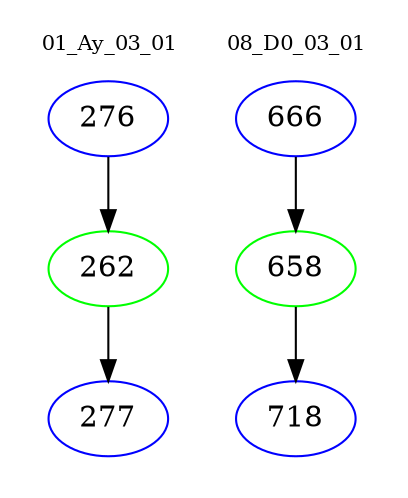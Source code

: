 digraph{
subgraph cluster_0 {
color = white
label = "01_Ay_03_01";
fontsize=10;
T0_276 [label="276", color="blue"]
T0_276 -> T0_262 [color="black"]
T0_262 [label="262", color="green"]
T0_262 -> T0_277 [color="black"]
T0_277 [label="277", color="blue"]
}
subgraph cluster_1 {
color = white
label = "08_D0_03_01";
fontsize=10;
T1_666 [label="666", color="blue"]
T1_666 -> T1_658 [color="black"]
T1_658 [label="658", color="green"]
T1_658 -> T1_718 [color="black"]
T1_718 [label="718", color="blue"]
}
}
